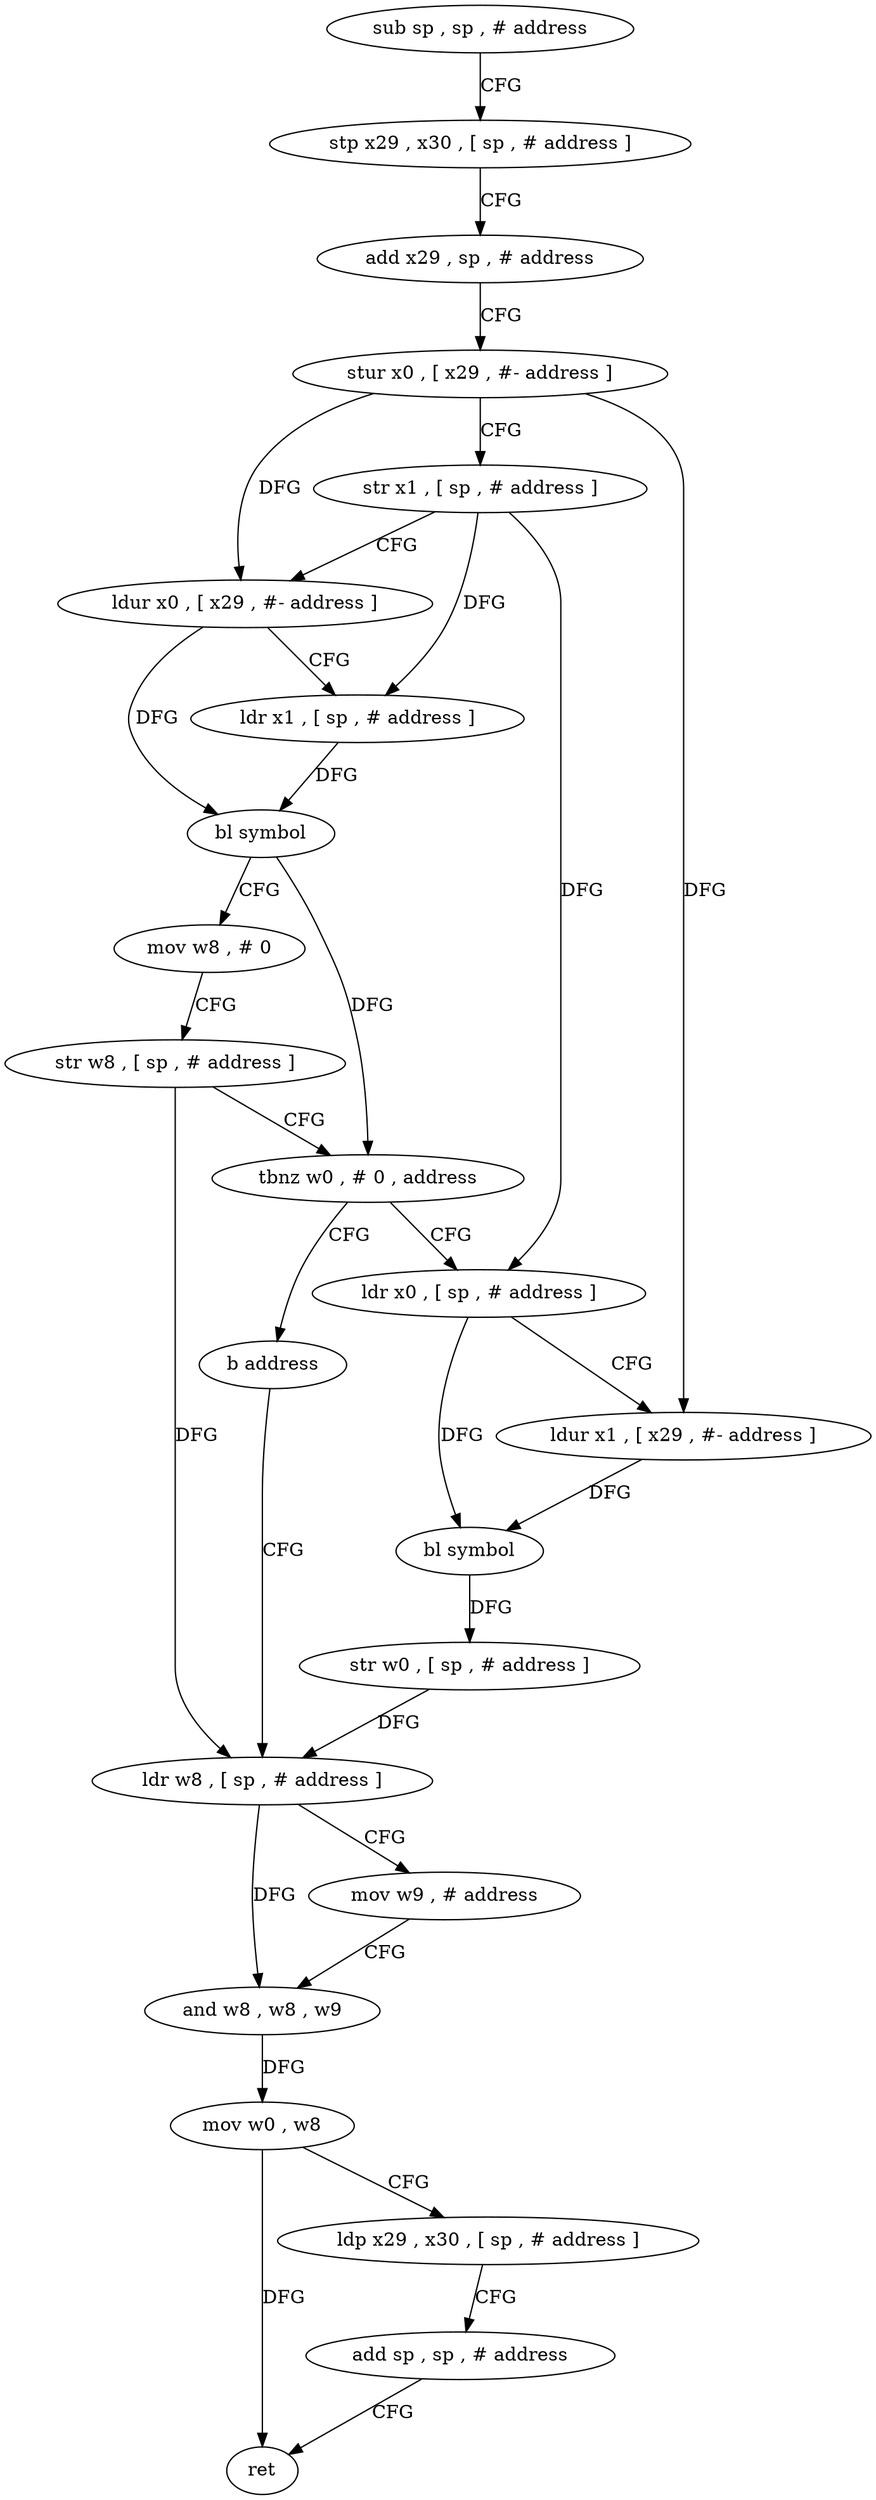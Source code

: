 digraph "func" {
"82976" [label = "sub sp , sp , # address" ]
"82980" [label = "stp x29 , x30 , [ sp , # address ]" ]
"82984" [label = "add x29 , sp , # address" ]
"82988" [label = "stur x0 , [ x29 , #- address ]" ]
"82992" [label = "str x1 , [ sp , # address ]" ]
"82996" [label = "ldur x0 , [ x29 , #- address ]" ]
"83000" [label = "ldr x1 , [ sp , # address ]" ]
"83004" [label = "bl symbol" ]
"83008" [label = "mov w8 , # 0" ]
"83012" [label = "str w8 , [ sp , # address ]" ]
"83016" [label = "tbnz w0 , # 0 , address" ]
"83024" [label = "ldr x0 , [ sp , # address ]" ]
"83020" [label = "b address" ]
"83028" [label = "ldur x1 , [ x29 , #- address ]" ]
"83032" [label = "bl symbol" ]
"83036" [label = "str w0 , [ sp , # address ]" ]
"83040" [label = "ldr w8 , [ sp , # address ]" ]
"83044" [label = "mov w9 , # address" ]
"83048" [label = "and w8 , w8 , w9" ]
"83052" [label = "mov w0 , w8" ]
"83056" [label = "ldp x29 , x30 , [ sp , # address ]" ]
"83060" [label = "add sp , sp , # address" ]
"83064" [label = "ret" ]
"82976" -> "82980" [ label = "CFG" ]
"82980" -> "82984" [ label = "CFG" ]
"82984" -> "82988" [ label = "CFG" ]
"82988" -> "82992" [ label = "CFG" ]
"82988" -> "82996" [ label = "DFG" ]
"82988" -> "83028" [ label = "DFG" ]
"82992" -> "82996" [ label = "CFG" ]
"82992" -> "83000" [ label = "DFG" ]
"82992" -> "83024" [ label = "DFG" ]
"82996" -> "83000" [ label = "CFG" ]
"82996" -> "83004" [ label = "DFG" ]
"83000" -> "83004" [ label = "DFG" ]
"83004" -> "83008" [ label = "CFG" ]
"83004" -> "83016" [ label = "DFG" ]
"83008" -> "83012" [ label = "CFG" ]
"83012" -> "83016" [ label = "CFG" ]
"83012" -> "83040" [ label = "DFG" ]
"83016" -> "83024" [ label = "CFG" ]
"83016" -> "83020" [ label = "CFG" ]
"83024" -> "83028" [ label = "CFG" ]
"83024" -> "83032" [ label = "DFG" ]
"83020" -> "83040" [ label = "CFG" ]
"83028" -> "83032" [ label = "DFG" ]
"83032" -> "83036" [ label = "DFG" ]
"83036" -> "83040" [ label = "DFG" ]
"83040" -> "83044" [ label = "CFG" ]
"83040" -> "83048" [ label = "DFG" ]
"83044" -> "83048" [ label = "CFG" ]
"83048" -> "83052" [ label = "DFG" ]
"83052" -> "83056" [ label = "CFG" ]
"83052" -> "83064" [ label = "DFG" ]
"83056" -> "83060" [ label = "CFG" ]
"83060" -> "83064" [ label = "CFG" ]
}
